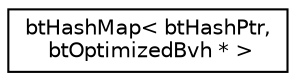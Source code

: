 digraph "Graphical Class Hierarchy"
{
  edge [fontname="Helvetica",fontsize="10",labelfontname="Helvetica",labelfontsize="10"];
  node [fontname="Helvetica",fontsize="10",shape=record];
  rankdir="LR";
  Node1 [label="btHashMap\< btHashPtr,\l btOptimizedBvh * \>",height=0.2,width=0.4,color="black", fillcolor="white", style="filled",URL="$classbt_hash_map.html"];
}
